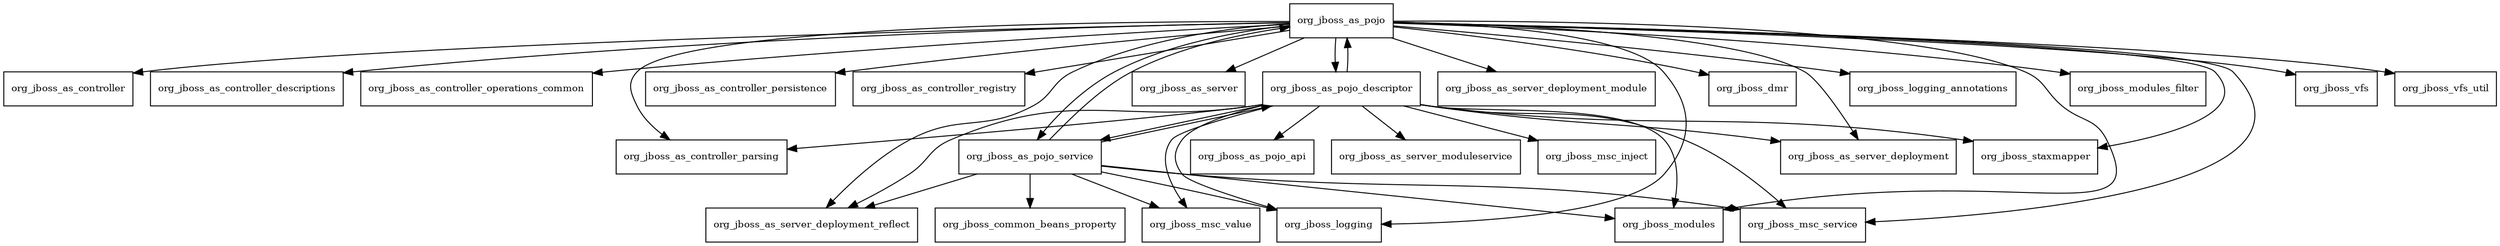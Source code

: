 digraph jboss_as_pojo_7_4_0_Final_redhat_19_package_dependencies {
  node [shape = box, fontsize=10.0];
  org_jboss_as_pojo -> org_jboss_as_controller;
  org_jboss_as_pojo -> org_jboss_as_controller_descriptions;
  org_jboss_as_pojo -> org_jboss_as_controller_operations_common;
  org_jboss_as_pojo -> org_jboss_as_controller_parsing;
  org_jboss_as_pojo -> org_jboss_as_controller_persistence;
  org_jboss_as_pojo -> org_jboss_as_controller_registry;
  org_jboss_as_pojo -> org_jboss_as_pojo_descriptor;
  org_jboss_as_pojo -> org_jboss_as_pojo_service;
  org_jboss_as_pojo -> org_jboss_as_server;
  org_jboss_as_pojo -> org_jboss_as_server_deployment;
  org_jboss_as_pojo -> org_jboss_as_server_deployment_module;
  org_jboss_as_pojo -> org_jboss_as_server_deployment_reflect;
  org_jboss_as_pojo -> org_jboss_dmr;
  org_jboss_as_pojo -> org_jboss_logging;
  org_jboss_as_pojo -> org_jboss_logging_annotations;
  org_jboss_as_pojo -> org_jboss_modules;
  org_jboss_as_pojo -> org_jboss_modules_filter;
  org_jboss_as_pojo -> org_jboss_msc_service;
  org_jboss_as_pojo -> org_jboss_staxmapper;
  org_jboss_as_pojo -> org_jboss_vfs;
  org_jboss_as_pojo -> org_jboss_vfs_util;
  org_jboss_as_pojo_descriptor -> org_jboss_as_controller_parsing;
  org_jboss_as_pojo_descriptor -> org_jboss_as_pojo;
  org_jboss_as_pojo_descriptor -> org_jboss_as_pojo_api;
  org_jboss_as_pojo_descriptor -> org_jboss_as_pojo_service;
  org_jboss_as_pojo_descriptor -> org_jboss_as_server_deployment;
  org_jboss_as_pojo_descriptor -> org_jboss_as_server_deployment_reflect;
  org_jboss_as_pojo_descriptor -> org_jboss_as_server_moduleservice;
  org_jboss_as_pojo_descriptor -> org_jboss_logging;
  org_jboss_as_pojo_descriptor -> org_jboss_modules;
  org_jboss_as_pojo_descriptor -> org_jboss_msc_inject;
  org_jboss_as_pojo_descriptor -> org_jboss_msc_service;
  org_jboss_as_pojo_descriptor -> org_jboss_msc_value;
  org_jboss_as_pojo_descriptor -> org_jboss_staxmapper;
  org_jboss_as_pojo_service -> org_jboss_as_pojo;
  org_jboss_as_pojo_service -> org_jboss_as_pojo_descriptor;
  org_jboss_as_pojo_service -> org_jboss_as_server_deployment_reflect;
  org_jboss_as_pojo_service -> org_jboss_common_beans_property;
  org_jboss_as_pojo_service -> org_jboss_logging;
  org_jboss_as_pojo_service -> org_jboss_modules;
  org_jboss_as_pojo_service -> org_jboss_msc_service;
  org_jboss_as_pojo_service -> org_jboss_msc_value;
}
